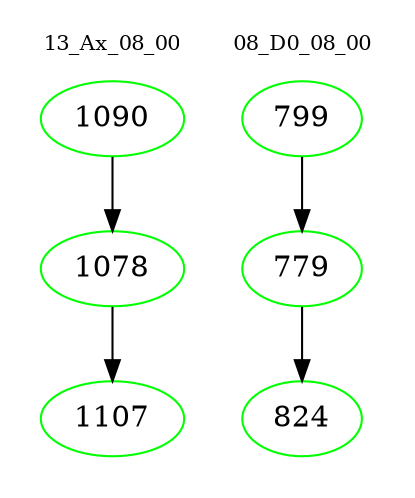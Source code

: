 digraph{
subgraph cluster_0 {
color = white
label = "13_Ax_08_00";
fontsize=10;
T0_1090 [label="1090", color="green"]
T0_1090 -> T0_1078 [color="black"]
T0_1078 [label="1078", color="green"]
T0_1078 -> T0_1107 [color="black"]
T0_1107 [label="1107", color="green"]
}
subgraph cluster_1 {
color = white
label = "08_D0_08_00";
fontsize=10;
T1_799 [label="799", color="green"]
T1_799 -> T1_779 [color="black"]
T1_779 [label="779", color="green"]
T1_779 -> T1_824 [color="black"]
T1_824 [label="824", color="green"]
}
}
